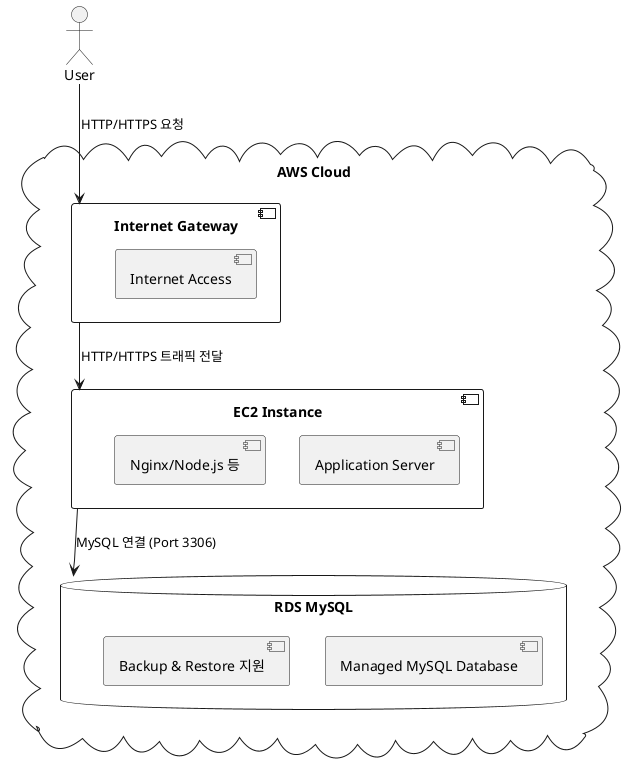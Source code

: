 @startuml
'https://plantuml.com/component-diagram

actor User

cloud "AWS Cloud" {
    component "Internet Gateway" as IGW {
        [Internet Access]
    }

    component "EC2 Instance" as EC2 {
        [Application Server]
        [Nginx/Node.js 등]
    }

    database "RDS MySQL" as RDS {
        [Managed MySQL Database]
        [Backup & Restore 지원]
    }
}

User --> IGW : HTTP/HTTPS 요청
IGW --> EC2 : HTTP/HTTPS 트래픽 전달
EC2 --> RDS : MySQL 연결 (Port 3306)

@enduml
